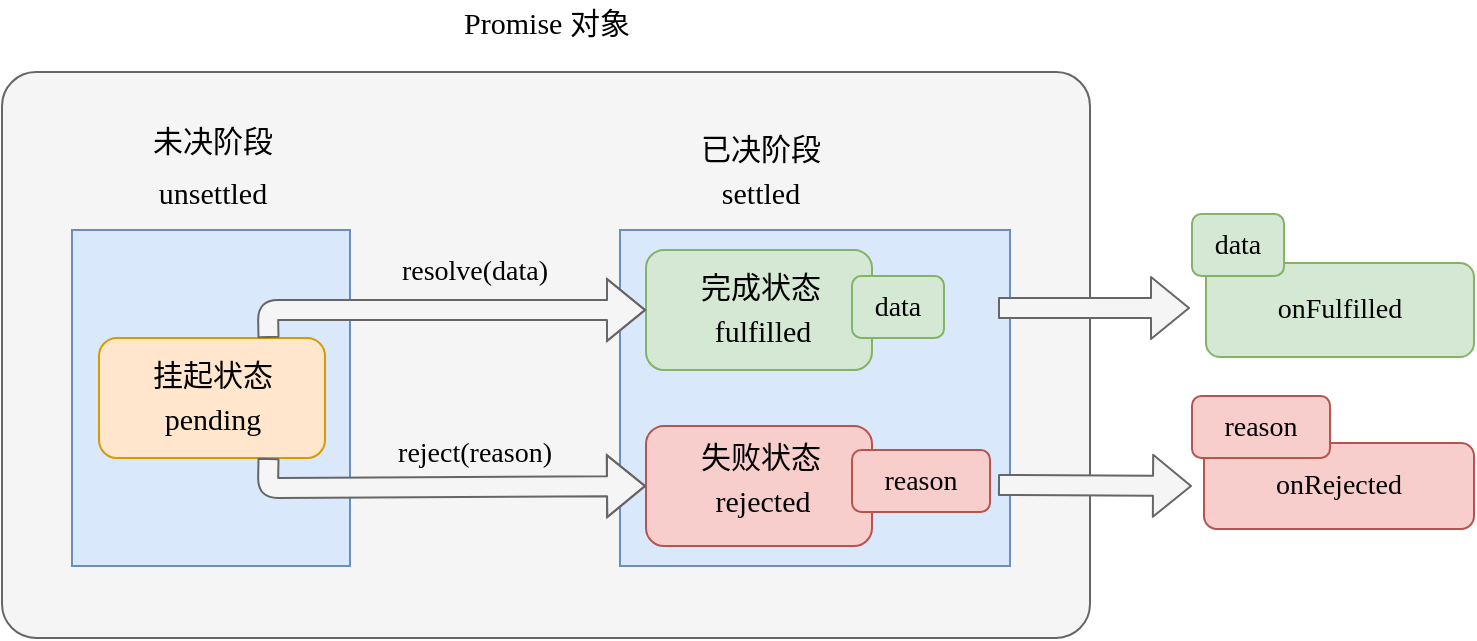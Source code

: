 <mxfile>
    <diagram id="D-b6FjrMMvCmlYkYCIq5" name="第 1 页">
        <mxGraphModel dx="994" dy="-74" grid="0" gridSize="10" guides="1" tooltips="1" connect="1" arrows="1" fold="1" page="1" pageScale="1" pageWidth="1800" pageHeight="700" math="0" shadow="0">
            <root>
                <mxCell id="0"/>
                <mxCell id="1" parent="0"/>
                <mxCell id="21" value="" style="rounded=1;whiteSpace=wrap;html=1;fillColor=#f5f5f5;strokeColor=#666666;fontFamily=Roboto Mono;fontSize=15;arcSize=6;fontColor=#333333;" parent="1" vertex="1">
                    <mxGeometry x="78" y="850" width="544" height="283" as="geometry"/>
                </mxCell>
                <mxCell id="27" value="Promise 对象" style="text;html=1;align=center;verticalAlign=middle;resizable=0;points=[];autosize=1;strokeColor=none;fontSize=15;fontFamily=Roboto Mono;" parent="1" vertex="1">
                    <mxGeometry x="294" y="814" width="112" height="22" as="geometry"/>
                </mxCell>
                <mxCell id="28" value="" style="rounded=0;whiteSpace=wrap;html=1;fontFamily=Roboto Mono;fontSize=15;fillColor=#dae8fc;strokeColor=#6c8ebf;" parent="1" vertex="1">
                    <mxGeometry x="113" y="929" width="139" height="168" as="geometry"/>
                </mxCell>
                <mxCell id="29" value="unsettled" style="text;html=1;align=center;verticalAlign=middle;resizable=0;points=[];autosize=1;strokeColor=none;fontSize=15;fontFamily=Roboto Mono;" parent="1" vertex="1">
                    <mxGeometry x="137" y="899" width="91" height="22" as="geometry"/>
                </mxCell>
                <mxCell id="30" value="未决阶段" style="text;html=1;align=center;verticalAlign=middle;resizable=0;points=[];autosize=1;strokeColor=none;fontSize=15;fontFamily=Roboto Mono;" parent="1" vertex="1">
                    <mxGeometry x="148" y="873" width="70" height="22" as="geometry"/>
                </mxCell>
                <mxCell id="31" value="" style="rounded=1;whiteSpace=wrap;html=1;fontFamily=Roboto Mono;fontSize=15;fillColor=#ffe6cc;strokeColor=#d79b00;" parent="1" vertex="1">
                    <mxGeometry x="126.5" y="983" width="113" height="60" as="geometry"/>
                </mxCell>
                <mxCell id="32" value="pending" style="text;html=1;align=center;verticalAlign=middle;resizable=0;points=[];autosize=1;strokeColor=none;fontSize=15;fontFamily=Roboto Mono;" parent="1" vertex="1">
                    <mxGeometry x="146" y="1012" width="73" height="22" as="geometry"/>
                </mxCell>
                <mxCell id="33" value="挂起状态" style="text;html=1;align=center;verticalAlign=middle;resizable=0;points=[];autosize=1;strokeColor=none;fontSize=15;fontFamily=Roboto Mono;" parent="1" vertex="1">
                    <mxGeometry x="148" y="990" width="70" height="22" as="geometry"/>
                </mxCell>
                <mxCell id="34" value="" style="rounded=0;whiteSpace=wrap;html=1;fontFamily=Roboto Mono;fontSize=15;fillColor=#dae8fc;strokeColor=#6c8ebf;" parent="1" vertex="1">
                    <mxGeometry x="387" y="929" width="195" height="168" as="geometry"/>
                </mxCell>
                <mxCell id="35" value="settled" style="text;html=1;align=center;verticalAlign=middle;resizable=0;points=[];autosize=1;strokeColor=none;fontSize=15;fontFamily=Roboto Mono;" parent="1" vertex="1">
                    <mxGeometry x="420" y="899" width="73" height="22" as="geometry"/>
                </mxCell>
                <mxCell id="36" value="已决阶段" style="text;html=1;align=center;verticalAlign=middle;resizable=0;points=[];autosize=1;strokeColor=none;fontSize=15;fontFamily=Roboto Mono;" parent="1" vertex="1">
                    <mxGeometry x="421.5" y="877" width="70" height="22" as="geometry"/>
                </mxCell>
                <mxCell id="37" value="" style="rounded=1;whiteSpace=wrap;html=1;fontFamily=Roboto Mono;fontSize=15;fillColor=#d5e8d4;strokeColor=#82b366;" parent="1" vertex="1">
                    <mxGeometry x="400" y="939" width="113" height="60" as="geometry"/>
                </mxCell>
                <mxCell id="38" value="完成状态" style="text;html=1;align=center;verticalAlign=middle;resizable=0;points=[];autosize=1;strokeColor=none;fontSize=15;fontFamily=Roboto Mono;" parent="1" vertex="1">
                    <mxGeometry x="422" y="946" width="70" height="22" as="geometry"/>
                </mxCell>
                <mxCell id="39" value="fulfilled" style="text;html=1;align=center;verticalAlign=middle;resizable=0;points=[];autosize=1;strokeColor=none;fontSize=15;fontFamily=Roboto Mono;" parent="1" vertex="1">
                    <mxGeometry x="412" y="968" width="91" height="22" as="geometry"/>
                </mxCell>
                <mxCell id="40" value="" style="rounded=1;whiteSpace=wrap;html=1;fontFamily=Roboto Mono;fontSize=15;fillColor=#f8cecc;strokeColor=#b85450;" parent="1" vertex="1">
                    <mxGeometry x="400" y="1027" width="113" height="60" as="geometry"/>
                </mxCell>
                <mxCell id="41" value="失败状态" style="text;html=1;align=center;verticalAlign=middle;resizable=0;points=[];autosize=1;strokeColor=none;fontSize=15;fontFamily=Roboto Mono;" parent="1" vertex="1">
                    <mxGeometry x="422" y="1031" width="70" height="22" as="geometry"/>
                </mxCell>
                <mxCell id="42" value="rejected" style="text;html=1;align=center;verticalAlign=middle;resizable=0;points=[];autosize=1;strokeColor=none;fontSize=15;fontFamily=Roboto Mono;" parent="1" vertex="1">
                    <mxGeometry x="417" y="1053" width="82" height="22" as="geometry"/>
                </mxCell>
                <mxCell id="43" value="" style="shape=flexArrow;endArrow=classic;html=1;fontFamily=Roboto Mono;fontSize=15;fillColor=#f5f5f5;strokeColor=#666666;entryX=0;entryY=0.5;entryDx=0;entryDy=0;exitX=0.75;exitY=0;exitDx=0;exitDy=0;" parent="1" edge="1" target="37" source="31">
                    <mxGeometry width="50" height="50" relative="1" as="geometry">
                        <mxPoint x="208" y="976" as="sourcePoint"/>
                        <mxPoint x="334" y="1011" as="targetPoint"/>
                        <Array as="points">
                            <mxPoint x="211" y="969"/>
                        </Array>
                    </mxGeometry>
                </mxCell>
                <mxCell id="45" value="resolve(data)" style="text;html=1;align=center;verticalAlign=middle;resizable=0;points=[];autosize=1;strokeColor=none;fontSize=14;fontFamily=Roboto Mono;" vertex="1" parent="1">
                    <mxGeometry x="254" y="939" width="119" height="21" as="geometry"/>
                </mxCell>
                <mxCell id="46" value="data" style="rounded=1;whiteSpace=wrap;html=1;fontFamily=Roboto Mono;fontSize=14;fillColor=#d5e8d4;strokeColor=#82b366;" vertex="1" parent="1">
                    <mxGeometry x="503" y="952" width="46" height="31" as="geometry"/>
                </mxCell>
                <mxCell id="47" value="reason" style="rounded=1;whiteSpace=wrap;html=1;fontFamily=Roboto Mono;fontSize=14;fillColor=#f8cecc;strokeColor=#b85450;" vertex="1" parent="1">
                    <mxGeometry x="503" y="1039" width="69" height="31" as="geometry"/>
                </mxCell>
                <mxCell id="49" value="" style="shape=flexArrow;endArrow=classic;html=1;fontFamily=Roboto Mono;fontSize=15;fillColor=#f5f5f5;strokeColor=#666666;exitX=0.75;exitY=1;exitDx=0;exitDy=0;entryX=0;entryY=0.5;entryDx=0;entryDy=0;" edge="1" parent="1" source="31" target="40">
                    <mxGeometry width="50" height="50" relative="1" as="geometry">
                        <mxPoint x="213.25" y="1070" as="sourcePoint"/>
                        <mxPoint x="360" y="1056" as="targetPoint"/>
                        <Array as="points">
                            <mxPoint x="211" y="1058"/>
                        </Array>
                    </mxGeometry>
                </mxCell>
                <mxCell id="50" value="reject(reason)" style="text;html=1;align=center;verticalAlign=middle;resizable=0;points=[];autosize=1;strokeColor=none;fontSize=14;fontFamily=Roboto Mono;" vertex="1" parent="1">
                    <mxGeometry x="250" y="1030" width="128" height="21" as="geometry"/>
                </mxCell>
                <mxCell id="51" value="" style="shape=flexArrow;endArrow=classic;html=1;fontFamily=Roboto Mono;fontSize=14;fillColor=#f5f5f5;strokeColor=#666666;" edge="1" parent="1">
                    <mxGeometry width="50" height="50" relative="1" as="geometry">
                        <mxPoint x="576" y="968" as="sourcePoint"/>
                        <mxPoint x="672" y="968" as="targetPoint"/>
                    </mxGeometry>
                </mxCell>
                <mxCell id="52" value="onFulfilled" style="rounded=1;whiteSpace=wrap;html=1;fontFamily=Roboto Mono;fontSize=14;fillColor=#d5e8d4;strokeColor=#82b366;" vertex="1" parent="1">
                    <mxGeometry x="680" y="945.5" width="134" height="47" as="geometry"/>
                </mxCell>
                <mxCell id="53" value="" style="shape=flexArrow;endArrow=classic;html=1;fontFamily=Roboto Mono;fontSize=14;fillColor=#f5f5f5;strokeColor=#666666;" edge="1" parent="1">
                    <mxGeometry width="50" height="50" relative="1" as="geometry">
                        <mxPoint x="576" y="1056.5" as="sourcePoint"/>
                        <mxPoint x="673" y="1057" as="targetPoint"/>
                    </mxGeometry>
                </mxCell>
                <mxCell id="54" value="onRejected" style="rounded=1;whiteSpace=wrap;html=1;fontFamily=Roboto Mono;fontSize=14;fillColor=#f8cecc;strokeColor=#b85450;" vertex="1" parent="1">
                    <mxGeometry x="679" y="1035.5" width="135" height="43" as="geometry"/>
                </mxCell>
                <mxCell id="55" value="data" style="rounded=1;whiteSpace=wrap;html=1;fontFamily=Roboto Mono;fontSize=14;fillColor=#d5e8d4;strokeColor=#82b366;" vertex="1" parent="1">
                    <mxGeometry x="673" y="921" width="46" height="31" as="geometry"/>
                </mxCell>
                <mxCell id="56" value="reason" style="rounded=1;whiteSpace=wrap;html=1;fontFamily=Roboto Mono;fontSize=14;fillColor=#f8cecc;strokeColor=#b85450;" vertex="1" parent="1">
                    <mxGeometry x="673" y="1012" width="69" height="31" as="geometry"/>
                </mxCell>
            </root>
        </mxGraphModel>
    </diagram>
</mxfile>